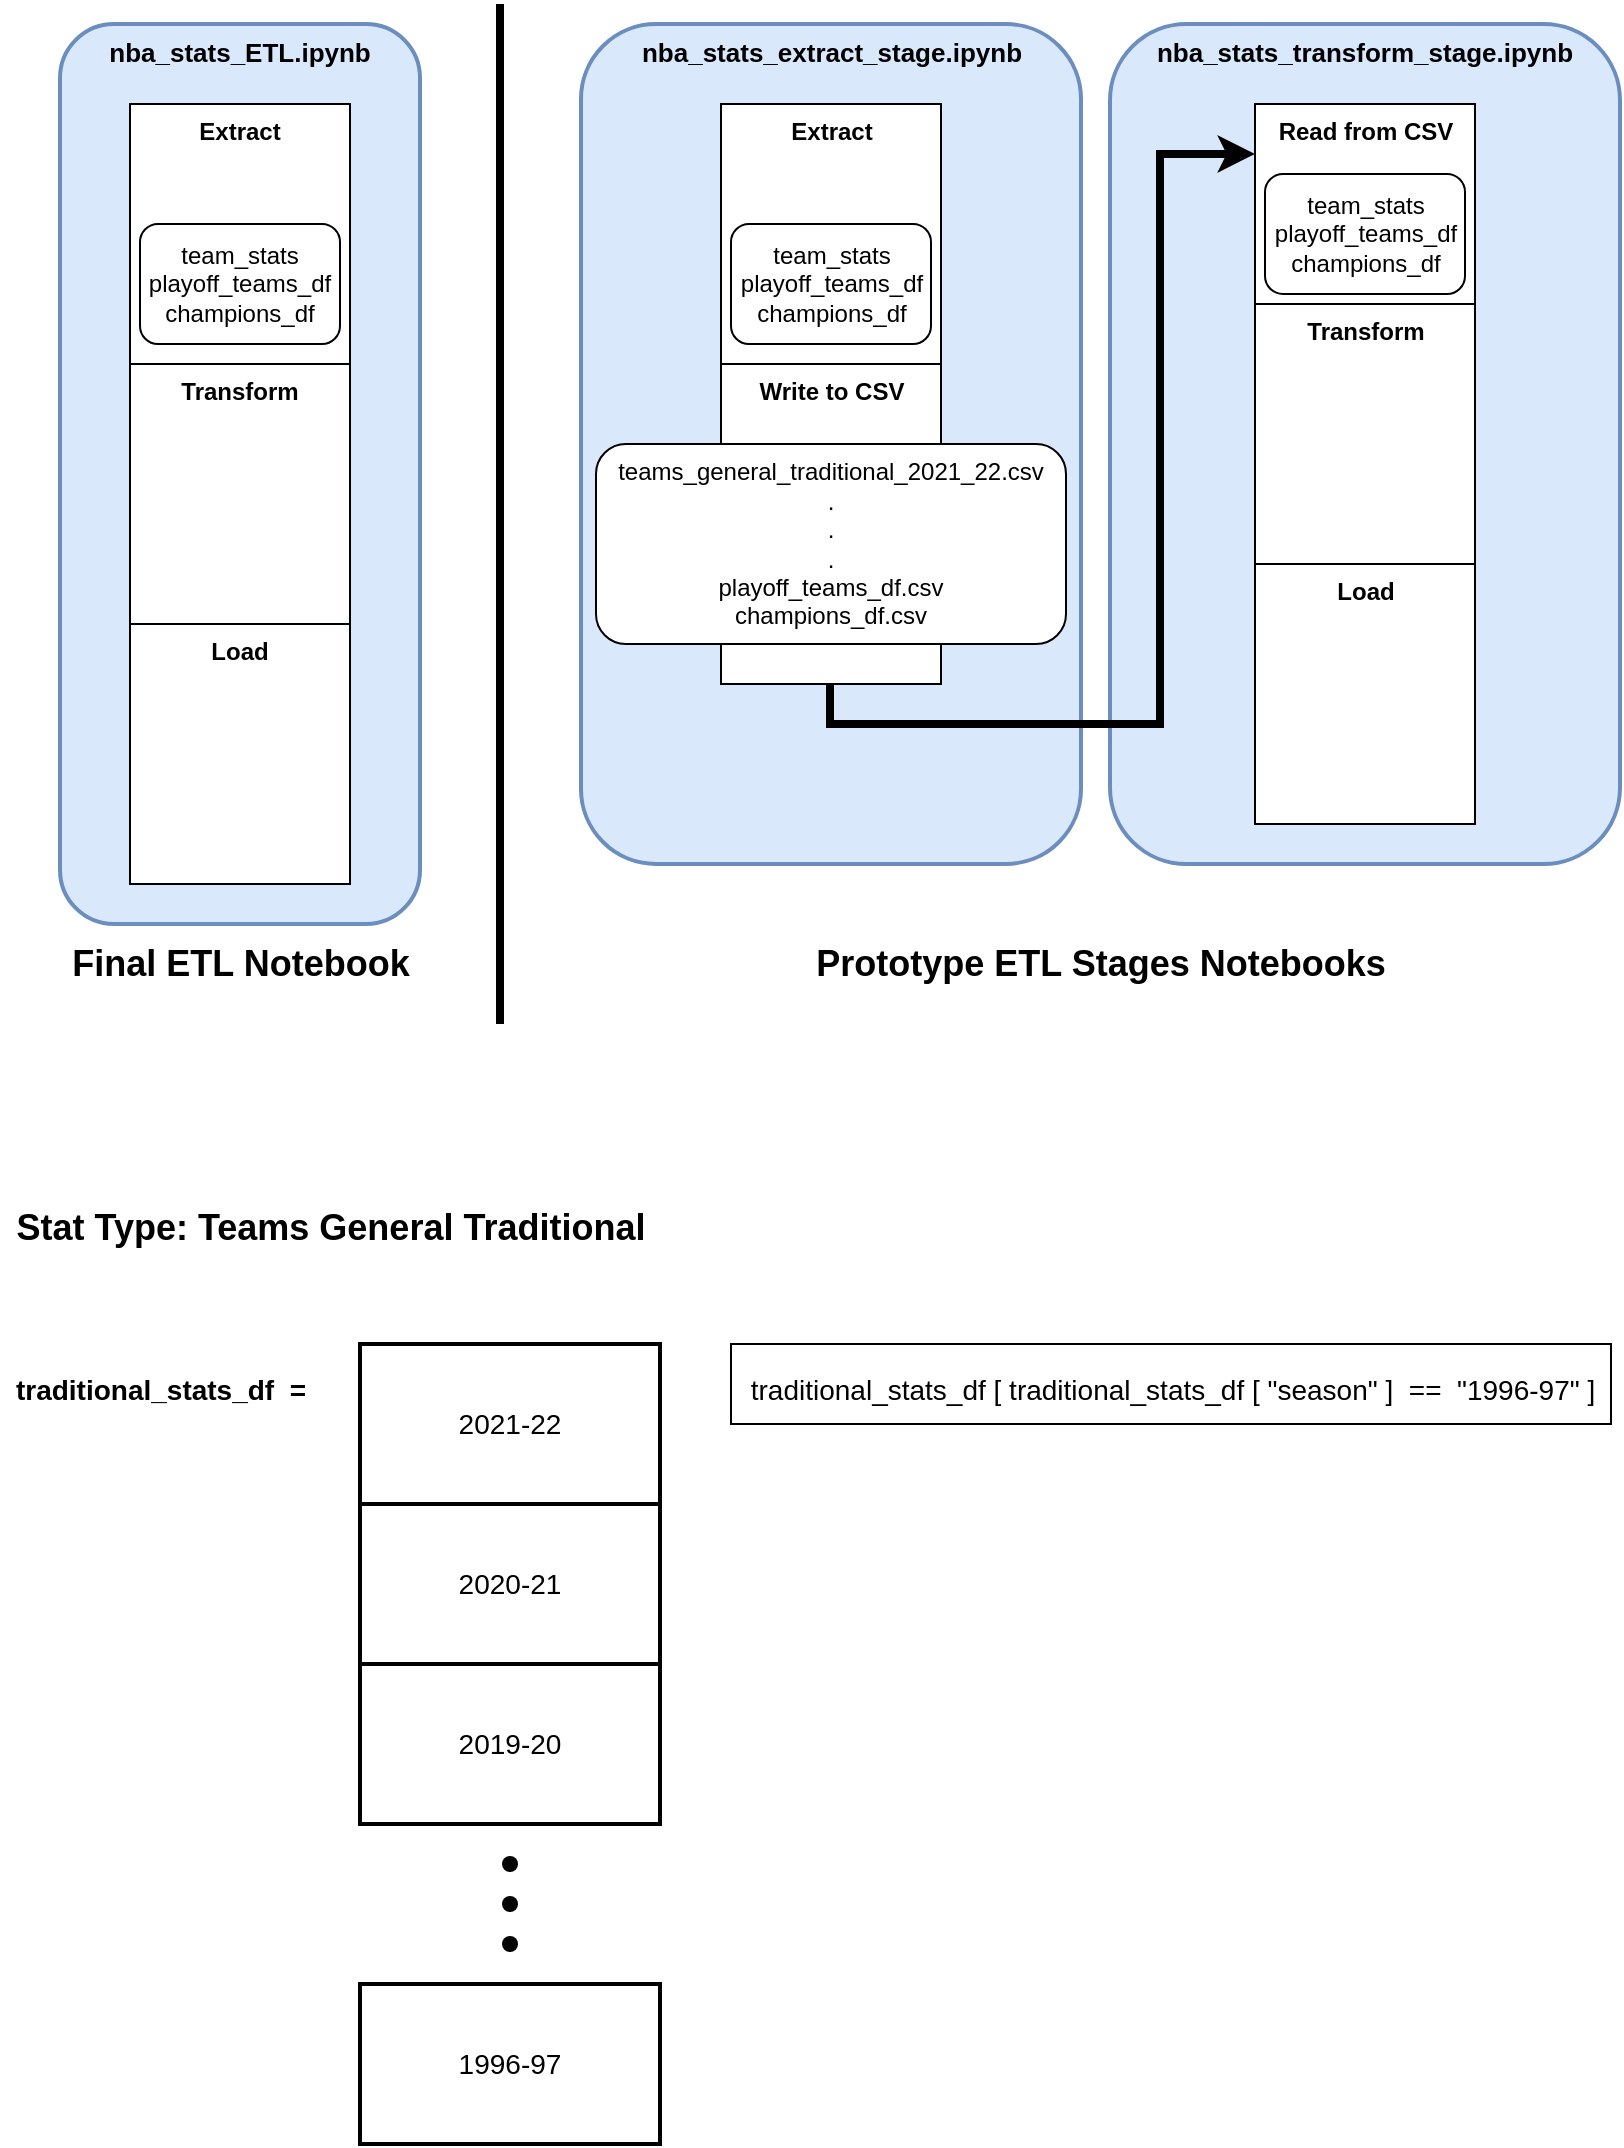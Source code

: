<mxfile version="17.4.5" type="device"><diagram id="eL40cxmUA9z2j24zzZds" name="Page-1"><mxGraphModel dx="1331" dy="506" grid="1" gridSize="10" guides="1" tooltips="1" connect="1" arrows="1" fold="1" page="1" pageScale="1" pageWidth="850" pageHeight="1100" math="0" shadow="0"><root><mxCell id="0"/><mxCell id="1" parent="0"/><mxCell id="n6MBQMg9z2GZ8qzndSCa-2" value="nba_stats_transform_stage.ipynb" style="rounded=1;whiteSpace=wrap;html=1;verticalAlign=top;fillColor=#dae8fc;strokeColor=#6c8ebf;fontStyle=1;fontSize=13;labelBorderColor=none;gradientColor=none;strokeWidth=2;" vertex="1" parent="1"><mxGeometry x="565" y="30" width="255" height="420" as="geometry"/></mxCell><mxCell id="n6MBQMg9z2GZ8qzndSCa-1" value="nba_stats_extract_stage.ipynb" style="rounded=1;whiteSpace=wrap;html=1;verticalAlign=top;fillColor=#dae8fc;strokeColor=#6c8ebf;fontStyle=1;fontSize=13;labelBorderColor=none;gradientColor=none;strokeWidth=2;" vertex="1" parent="1"><mxGeometry x="300.5" y="30" width="250" height="420" as="geometry"/></mxCell><mxCell id="8KQdW782Jf3rmgyED3P0-22" value="nba_stats_ETL.ipynb" style="rounded=1;whiteSpace=wrap;html=1;verticalAlign=top;fillColor=#dae8fc;strokeColor=#6c8ebf;fontStyle=1;fontSize=13;labelBorderColor=none;gradientColor=none;strokeWidth=2;" parent="1" vertex="1"><mxGeometry x="40" y="30" width="180" height="450" as="geometry"/></mxCell><mxCell id="8KQdW782Jf3rmgyED3P0-1" value="Extract" style="rounded=0;whiteSpace=wrap;html=1;verticalAlign=top;fontStyle=1" parent="1" vertex="1"><mxGeometry x="75" y="70" width="110" height="130" as="geometry"/></mxCell><mxCell id="8KQdW782Jf3rmgyED3P0-4" value="Load" style="rounded=0;whiteSpace=wrap;html=1;verticalAlign=top;fontStyle=1" parent="1" vertex="1"><mxGeometry x="75" y="330" width="110" height="130" as="geometry"/></mxCell><mxCell id="8KQdW782Jf3rmgyED3P0-5" value="Transform" style="rounded=0;whiteSpace=wrap;html=1;verticalAlign=top;fontStyle=1" parent="1" vertex="1"><mxGeometry x="75" y="200" width="110" height="130" as="geometry"/></mxCell><mxCell id="8KQdW782Jf3rmgyED3P0-6" value="Extract" style="rounded=0;whiteSpace=wrap;html=1;verticalAlign=top;fontStyle=1" parent="1" vertex="1"><mxGeometry x="370.5" y="70" width="110" height="130" as="geometry"/></mxCell><mxCell id="8KQdW782Jf3rmgyED3P0-7" value="Write to CSV" style="rounded=0;whiteSpace=wrap;html=1;verticalAlign=top;fontStyle=1" parent="1" vertex="1"><mxGeometry x="370.5" y="200" width="110" height="160" as="geometry"/></mxCell><mxCell id="8KQdW782Jf3rmgyED3P0-8" value="Read from CSV" style="rounded=0;whiteSpace=wrap;html=1;verticalAlign=top;fontStyle=1" parent="1" vertex="1"><mxGeometry x="637.5" y="70" width="110" height="100" as="geometry"/></mxCell><mxCell id="8KQdW782Jf3rmgyED3P0-9" value="Transform" style="rounded=0;whiteSpace=wrap;html=1;verticalAlign=top;fontStyle=1" parent="1" vertex="1"><mxGeometry x="637.5" y="170" width="110" height="130" as="geometry"/></mxCell><mxCell id="8KQdW782Jf3rmgyED3P0-10" value="Load" style="rounded=0;whiteSpace=wrap;html=1;verticalAlign=top;fontStyle=1" parent="1" vertex="1"><mxGeometry x="637.5" y="300" width="110" height="130" as="geometry"/></mxCell><mxCell id="8KQdW782Jf3rmgyED3P0-11" value="team_stats&lt;br&gt;playoff_teams_df&lt;br&gt;champions_df" style="rounded=1;whiteSpace=wrap;html=1;spacing=2;" parent="1" vertex="1"><mxGeometry x="642.5" y="105" width="100" height="60" as="geometry"/></mxCell><mxCell id="8KQdW782Jf3rmgyED3P0-12" value="team_stats&lt;br&gt;playoff_teams_df&lt;br&gt;champions_df" style="rounded=1;whiteSpace=wrap;html=1;spacing=2;" parent="1" vertex="1"><mxGeometry x="80" y="130" width="100" height="60" as="geometry"/></mxCell><mxCell id="8KQdW782Jf3rmgyED3P0-13" value="teams_general_traditional_2021_22.csv&lt;br&gt;.&lt;br&gt;.&lt;br&gt;.&lt;br&gt;playoff_teams_df.csv&lt;br&gt;champions_df.csv" style="rounded=1;whiteSpace=wrap;html=1;spacing=2;" parent="1" vertex="1"><mxGeometry x="308" y="240" width="235" height="100" as="geometry"/></mxCell><mxCell id="8KQdW782Jf3rmgyED3P0-21" value="team_stats&lt;br&gt;playoff_teams_df&lt;br&gt;champions_df" style="rounded=1;whiteSpace=wrap;html=1;spacing=2;" parent="1" vertex="1"><mxGeometry x="375.5" y="130" width="100" height="60" as="geometry"/></mxCell><mxCell id="n6MBQMg9z2GZ8qzndSCa-3" value="" style="endArrow=none;html=1;rounded=0;fontSize=13;strokeWidth=4;" edge="1" parent="1"><mxGeometry width="50" height="50" relative="1" as="geometry"><mxPoint x="260" y="530" as="sourcePoint"/><mxPoint x="260" y="20" as="targetPoint"/></mxGeometry></mxCell><mxCell id="n6MBQMg9z2GZ8qzndSCa-8" value="" style="endArrow=classic;html=1;rounded=0;fontSize=13;strokeWidth=4;entryX=0;entryY=0.25;entryDx=0;entryDy=0;" edge="1" parent="1" target="8KQdW782Jf3rmgyED3P0-8"><mxGeometry width="50" height="50" relative="1" as="geometry"><mxPoint x="425" y="360" as="sourcePoint"/><mxPoint x="618" y="280" as="targetPoint"/><Array as="points"><mxPoint x="425" y="380"/><mxPoint x="590" y="380"/><mxPoint x="590" y="95"/></Array></mxGeometry></mxCell><mxCell id="n6MBQMg9z2GZ8qzndSCa-9" value="Final ETL Notebook" style="text;strokeColor=none;fillColor=none;html=1;fontSize=18;fontStyle=1;verticalAlign=middle;align=center;labelBorderColor=none;" vertex="1" parent="1"><mxGeometry x="40" y="480" width="180" height="40" as="geometry"/></mxCell><mxCell id="n6MBQMg9z2GZ8qzndSCa-10" value="Prototype ETL Stages Notebooks" style="text;strokeColor=none;fillColor=none;html=1;fontSize=18;fontStyle=1;verticalAlign=middle;align=center;labelBorderColor=none;" vertex="1" parent="1"><mxGeometry x="410" y="480" width="300" height="40" as="geometry"/></mxCell><mxCell id="n6MBQMg9z2GZ8qzndSCa-48" value="&lt;font style=&quot;font-size: 18px&quot;&gt;Stat Type: Teams General Traditional&lt;/font&gt;" style="text;strokeColor=none;fillColor=none;html=1;fontSize=24;fontStyle=1;verticalAlign=middle;align=center;labelBorderColor=none;" vertex="1" parent="1"><mxGeometry x="10" y="610" width="330" height="40" as="geometry"/></mxCell><mxCell id="n6MBQMg9z2GZ8qzndSCa-49" value="2021-22" style="rounded=0;whiteSpace=wrap;html=1;labelBorderColor=none;fontSize=14;strokeWidth=2;gradientColor=none;" vertex="1" parent="1"><mxGeometry x="190" y="690" width="150" height="80" as="geometry"/></mxCell><mxCell id="n6MBQMg9z2GZ8qzndSCa-50" value="2020-21" style="rounded=0;whiteSpace=wrap;html=1;labelBorderColor=none;fontSize=14;strokeWidth=2;gradientColor=none;" vertex="1" parent="1"><mxGeometry x="190" y="770" width="150" height="80" as="geometry"/></mxCell><mxCell id="n6MBQMg9z2GZ8qzndSCa-51" value="2019-20" style="rounded=0;whiteSpace=wrap;html=1;labelBorderColor=none;fontSize=14;strokeWidth=2;gradientColor=none;" vertex="1" parent="1"><mxGeometry x="190" y="850" width="150" height="80" as="geometry"/></mxCell><mxCell id="n6MBQMg9z2GZ8qzndSCa-53" value="1996-97" style="rounded=0;whiteSpace=wrap;html=1;labelBorderColor=none;fontSize=14;strokeWidth=2;gradientColor=none;" vertex="1" parent="1"><mxGeometry x="190" y="1010" width="150" height="80" as="geometry"/></mxCell><mxCell id="n6MBQMg9z2GZ8qzndSCa-54" value="" style="shape=waypoint;sketch=0;fillStyle=solid;size=6;pointerEvents=1;points=[];fillColor=none;resizable=0;rotatable=0;perimeter=centerPerimeter;snapToPoint=1;labelBorderColor=none;fontSize=14;strokeWidth=2;" vertex="1" parent="1"><mxGeometry x="245" y="930" width="40" height="40" as="geometry"/></mxCell><mxCell id="n6MBQMg9z2GZ8qzndSCa-55" value="" style="shape=waypoint;sketch=0;fillStyle=solid;size=6;pointerEvents=1;points=[];fillColor=none;resizable=0;rotatable=0;perimeter=centerPerimeter;snapToPoint=1;labelBorderColor=none;fontSize=14;strokeWidth=2;" vertex="1" parent="1"><mxGeometry x="245" y="950" width="40" height="40" as="geometry"/></mxCell><mxCell id="n6MBQMg9z2GZ8qzndSCa-56" value="" style="shape=waypoint;sketch=0;fillStyle=solid;size=6;pointerEvents=1;points=[];fillColor=none;resizable=0;rotatable=0;perimeter=centerPerimeter;snapToPoint=1;labelBorderColor=none;fontSize=14;strokeWidth=2;" vertex="1" parent="1"><mxGeometry x="245" y="970" width="40" height="40" as="geometry"/></mxCell><mxCell id="n6MBQMg9z2GZ8qzndSCa-57" value="&lt;font style=&quot;font-size: 14px&quot;&gt;traditional_stats_df&amp;nbsp; =&lt;/font&gt;" style="text;strokeColor=none;fillColor=none;html=1;fontSize=24;fontStyle=1;verticalAlign=middle;align=center;labelBorderColor=none;" vertex="1" parent="1"><mxGeometry x="10" y="690" width="160" height="40" as="geometry"/></mxCell><mxCell id="n6MBQMg9z2GZ8qzndSCa-58" value="&lt;font style=&quot;font-size: 14px&quot;&gt;traditional_stats_df [ traditional_stats_df [ &quot;season&quot; ]&amp;nbsp; ==&amp;nbsp; &quot;1996-97&quot; ]&lt;/font&gt;" style="text;html=1;fontSize=24;fontStyle=0;verticalAlign=middle;align=center;labelBorderColor=none;labelBackgroundColor=default;spacingLeft=0;spacingRight=0;fillColor=default;strokeColor=default;" vertex="1" parent="1"><mxGeometry x="375.5" y="690" width="440" height="40" as="geometry"/></mxCell></root></mxGraphModel></diagram></mxfile>